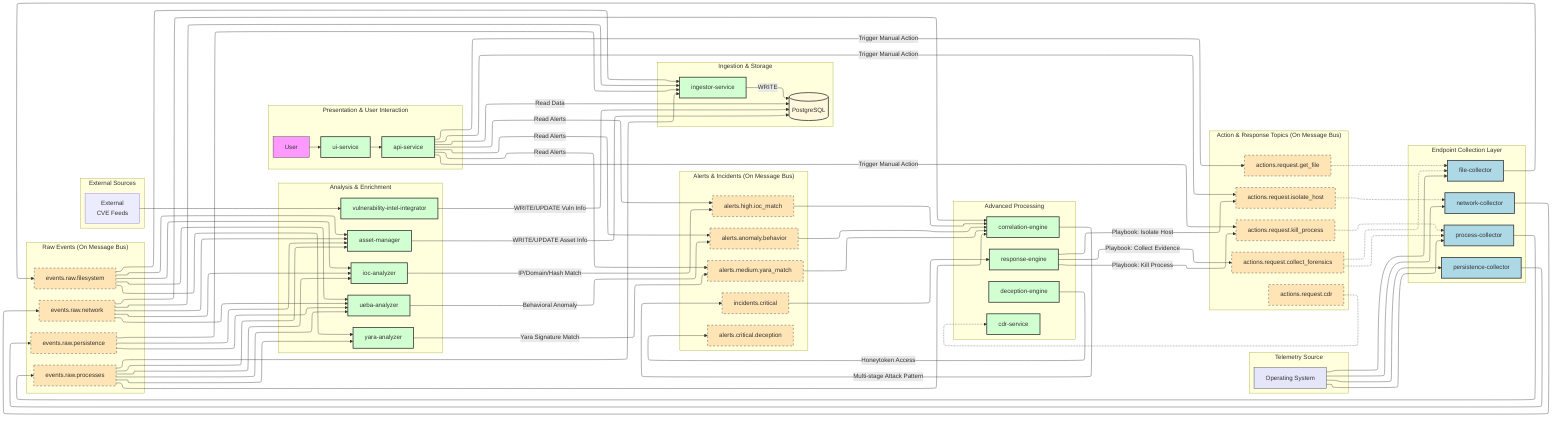 ---
config:
  layout: elk
---
flowchart LR
 subgraph subGraph0["Telemetry Source"]
        OS["Operating System"]
  end
 subgraph subGraph1["Endpoint Collection Layer"]
        PC["process-collector"]
        NC["network-collector"]
        FC["file-collector"]
        PERS["persistence-collector"]
  end
 subgraph subGraph2["Raw Events (On Message Bus)"]
        EVT_PROC["events.raw.processes"]
        EVT_NET["events.raw.network"]
        EVT_FILE["events.raw.filesystem"]
        EVT_PERS["events.raw.persistence"]
  end
 subgraph subGraph3["Analysis & Enrichment"]
        IOC["ioc-analyzer"]
        YARA["yara-analyzer"]
        UEBA["ueba-analyzer"]
        AM["asset-manager"]
        VI["vulnerability-intel-integrator"]
  end
 subgraph subGraph4["Advanced Processing"]
        CE["correlation-engine"]
        RE["response-engine"]
        DE["deception-engine"]
        CDR["cdr-service"]
  end
 subgraph subGraph5["Alerts & Incidents (On Message Bus)"]
        ALT_IOC["alerts.high.ioc_match"]
        ALT_YARA["alerts.medium.yara_match"]
        ALT_BEHAVIOR["alerts.anomaly.behavior"]
        ALT_DECEPTION["alerts.critical.deception"]
        INCIDENTS["incidents.critical"]
  end
 subgraph subGraph6["Ingestion & Storage"]
        ING["ingestor-service"]
        DB[("PostgreSQL")]
  end
 subgraph subGraph7["Presentation & User Interaction"]
        API["api-service"]
        UI["ui-service"]
        USER["User"]
  end
 subgraph subGraph8["Action & Response Topics (On Message Bus)"]
        ACT_KILL["actions.request.kill_process"]
        ACT_ISOLATE["actions.request.isolate_host"]
        ACT_GETFILE["actions.request.get_file"]
        ACT_FORENSICS["actions.request.collect_forensics"]
        ACT_CDR["actions.request.cdr"]
  end
 subgraph subGraph9["External Sources"]
        VI_EXT["External<br>CVE Feeds"]
  end
    OS --> PC & NC & FC & PERS
    PC --> EVT_PROC
    NC --> EVT_NET
    FC --> EVT_FILE
    PERS --> EVT_PERS
    EVT_PROC --> ING & IOC & YARA & UEBA & AM & CE
    EVT_NET --> ING & IOC & UEBA & AM & CE
    EVT_FILE --> ING & IOC & YARA & UEBA & AM
    EVT_PERS --> ING & UEBA & AM
    ING -- WRITE --> DB
    IOC -- IP/Domain/Hash Match --> ALT_IOC
    YARA -- Yara Signature Match --> ALT_YARA
    UEBA -- Behavioral Anomaly --> ALT_BEHAVIOR
    DE -- Honeytoken Access --> ALT_DECEPTION
    AM -- WRITE/UPDATE Asset Info --> DB
    VI_EXT --> VI
    VI -- WRITE/UPDATE Vuln Info --> DB
    ALT_IOC --> CE
    ALT_YARA --> CE
    ALT_BEHAVIOR --> CE
    CE -- "Multi-stage Attack Pattern" --> INCIDENTS
    INCIDENTS --> RE
    RE -- Playbook: Isolate Host --> ACT_ISOLATE
    RE -- Playbook: Kill Process --> ACT_KILL
    RE -- Playbook: Collect Evidence --> ACT_FORENSICS
    ACT_KILL -.-> PC
    ACT_ISOLATE -.-> NC
    ACT_GETFILE -.-> FC
    ACT_FORENSICS -.-> FC & PC
    ACT_CDR -.-> CDR
    USER --> UI
    UI --> API
    API -- Read Data --> DB
    API -- Read Alerts --> ALT_IOC & ALT_YARA & ALT_BEHAVIOR
    API -- Trigger Manual Action --> ACT_KILL & ACT_ISOLATE & ACT_GETFILE
     PC:::collector
     NC:::collector
     FC:::collector
     PERS:::collector
     EVT_PROC:::topic
     EVT_NET:::topic
     EVT_FILE:::topic
     EVT_PERS:::topic
     IOC:::service
     YARA:::service
     UEBA:::service
     AM:::service
     VI:::service
     CE:::service
     RE:::service
     DE:::service
     CDR:::service
     ALT_IOC:::topic
     ALT_YARA:::topic
     ALT_BEHAVIOR:::topic
     ALT_DECEPTION:::topic
     INCIDENTS:::topic
     ING:::service
     API:::service
     UI:::service
     ACT_KILL:::topic
     ACT_ISOLATE:::topic
     ACT_GETFILE:::topic
     ACT_FORENSICS:::topic
     ACT_CDR:::topic
    classDef collector fill:#add8e6,stroke:#333,stroke-width:2px
    classDef service fill:#d2ffd2,stroke:#333,stroke-width:2px
    classDef topic fill:#ffe4b5,stroke:#333,stroke-width:1px,stroke-dasharray: 5 5
    style OS fill:#e6e6fa,stroke:#333
    style DB fill:#FFF8DC,stroke:#333,stroke-width:2px
    style USER fill:#f9f,stroke:#333